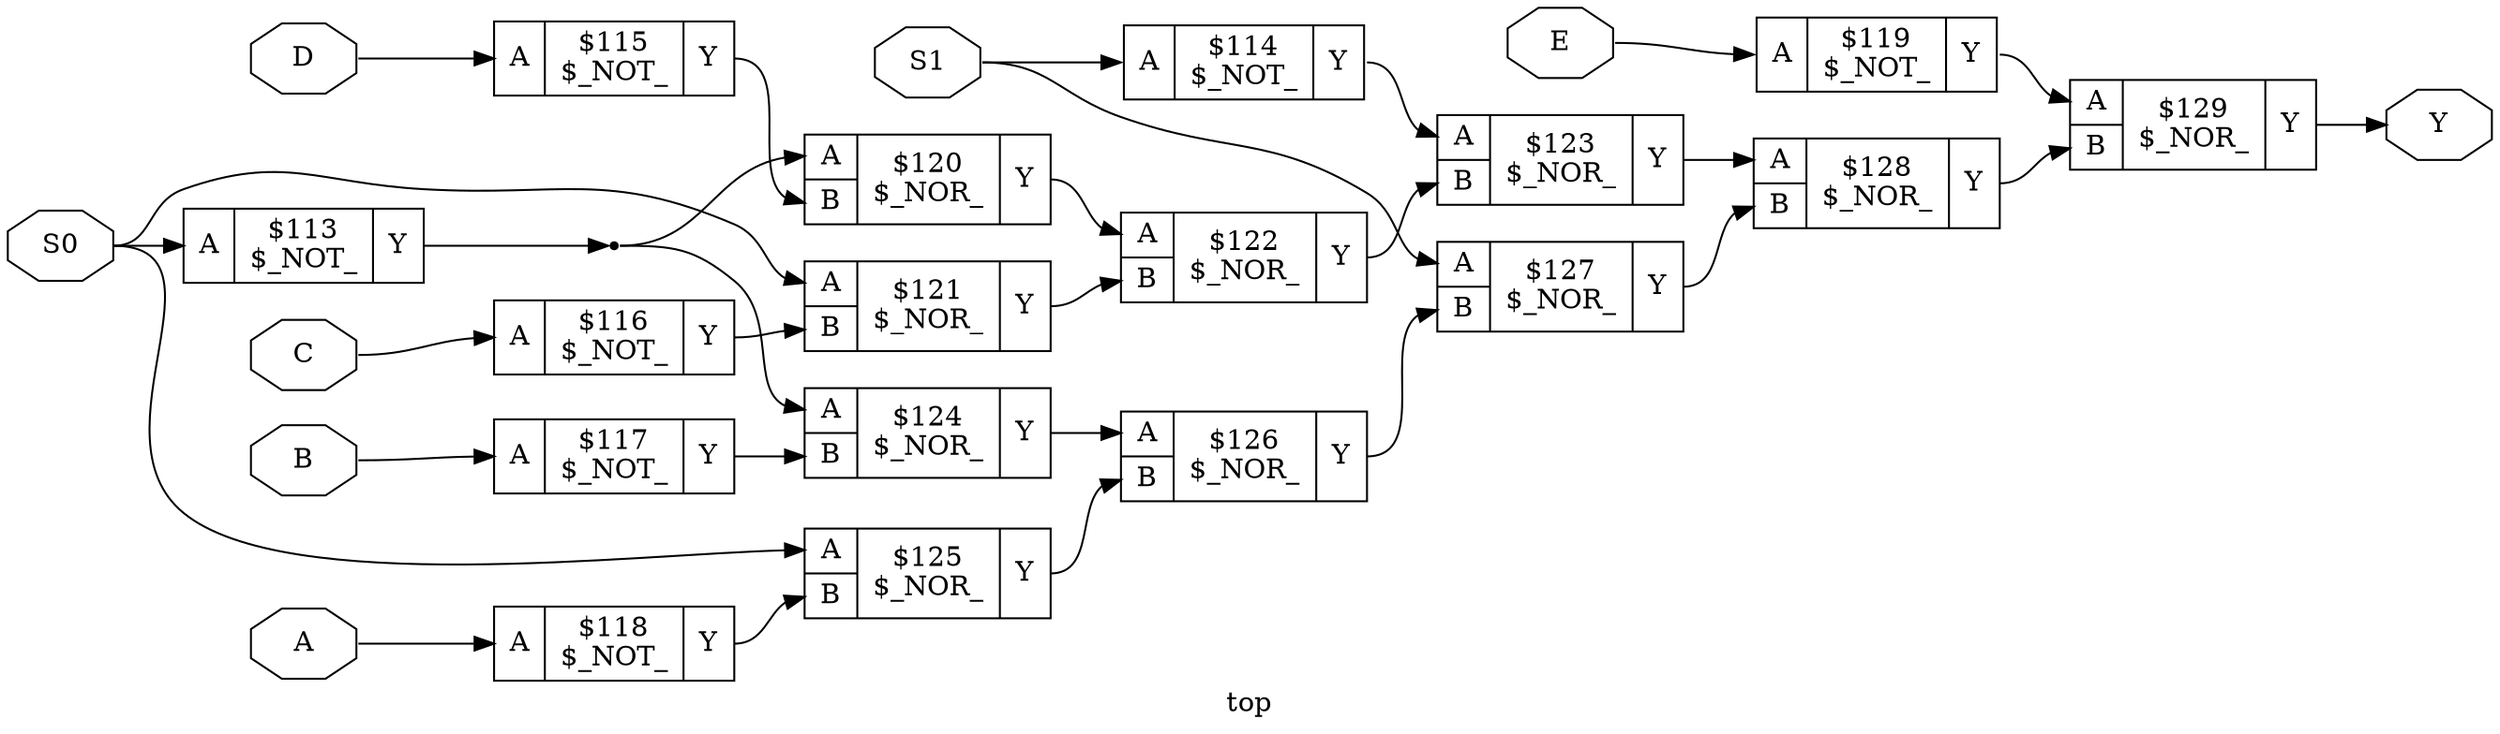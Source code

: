 digraph "top" {
label="top";
rankdir="LR";
remincross=true;
n17 [ shape=octagon, label="A", color="black", fontcolor="black"];
n18 [ shape=octagon, label="B", color="black", fontcolor="black"];
n19 [ shape=octagon, label="C", color="black", fontcolor="black"];
n20 [ shape=octagon, label="D", color="black", fontcolor="black"];
n21 [ shape=octagon, label="E", color="black", fontcolor="black"];
n22 [ shape=octagon, label="S0", color="black", fontcolor="black"];
n23 [ shape=octagon, label="S1", color="black", fontcolor="black"];
n24 [ shape=octagon, label="Y", color="black", fontcolor="black"];
c25 [ shape=record, label="{{<p17> A}|$113\n$_NOT_|{<p24> Y}}",  ];
c26 [ shape=record, label="{{<p17> A}|$114\n$_NOT_|{<p24> Y}}",  ];
c27 [ shape=record, label="{{<p17> A}|$115\n$_NOT_|{<p24> Y}}",  ];
c28 [ shape=record, label="{{<p17> A}|$116\n$_NOT_|{<p24> Y}}",  ];
c29 [ shape=record, label="{{<p17> A}|$117\n$_NOT_|{<p24> Y}}",  ];
c30 [ shape=record, label="{{<p17> A}|$118\n$_NOT_|{<p24> Y}}",  ];
c31 [ shape=record, label="{{<p17> A}|$119\n$_NOT_|{<p24> Y}}",  ];
c32 [ shape=record, label="{{<p17> A|<p18> B}|$120\n$_NOR_|{<p24> Y}}",  ];
c33 [ shape=record, label="{{<p17> A|<p18> B}|$121\n$_NOR_|{<p24> Y}}",  ];
c34 [ shape=record, label="{{<p17> A|<p18> B}|$122\n$_NOR_|{<p24> Y}}",  ];
c35 [ shape=record, label="{{<p17> A|<p18> B}|$123\n$_NOR_|{<p24> Y}}",  ];
c36 [ shape=record, label="{{<p17> A|<p18> B}|$124\n$_NOR_|{<p24> Y}}",  ];
c37 [ shape=record, label="{{<p17> A|<p18> B}|$125\n$_NOR_|{<p24> Y}}",  ];
c38 [ shape=record, label="{{<p17> A|<p18> B}|$126\n$_NOR_|{<p24> Y}}",  ];
c39 [ shape=record, label="{{<p17> A|<p18> B}|$127\n$_NOR_|{<p24> Y}}",  ];
c40 [ shape=record, label="{{<p17> A|<p18> B}|$128\n$_NOR_|{<p24> Y}}",  ];
c41 [ shape=record, label="{{<p17> A|<p18> B}|$129\n$_NOR_|{<p24> Y}}",  ];
c26:p24:e -> c35:p17:w [color="black", fontcolor="black", label=""];
c35:p24:e -> c40:p17:w [color="black", fontcolor="black", label=""];
c36:p24:e -> c38:p17:w [color="black", fontcolor="black", label=""];
c37:p24:e -> c38:p18:w [color="black", fontcolor="black", label=""];
c38:p24:e -> c39:p18:w [color="black", fontcolor="black", label=""];
c39:p24:e -> c40:p18:w [color="black", fontcolor="black", label=""];
c40:p24:e -> c41:p18:w [color="black", fontcolor="black", label=""];
n16 [ shape=point ];
c25:p24:e -> n16:w [color="black", fontcolor="black", label=""];
n16:e -> c32:p17:w [color="black", fontcolor="black", label=""];
n16:e -> c36:p17:w [color="black", fontcolor="black", label=""];
n17:e -> c30:p17:w [color="black", fontcolor="black", label=""];
n18:e -> c29:p17:w [color="black", fontcolor="black", label=""];
n19:e -> c28:p17:w [color="black", fontcolor="black", label=""];
c27:p24:e -> c32:p18:w [color="black", fontcolor="black", label=""];
n20:e -> c27:p17:w [color="black", fontcolor="black", label=""];
n21:e -> c31:p17:w [color="black", fontcolor="black", label=""];
n22:e -> c25:p17:w [color="black", fontcolor="black", label=""];
n22:e -> c33:p17:w [color="black", fontcolor="black", label=""];
n22:e -> c37:p17:w [color="black", fontcolor="black", label=""];
n23:e -> c26:p17:w [color="black", fontcolor="black", label=""];
n23:e -> c39:p17:w [color="black", fontcolor="black", label=""];
c41:p24:e -> n24:w [color="black", fontcolor="black", label=""];
c28:p24:e -> c33:p18:w [color="black", fontcolor="black", label=""];
c29:p24:e -> c36:p18:w [color="black", fontcolor="black", label=""];
c30:p24:e -> c37:p18:w [color="black", fontcolor="black", label=""];
c31:p24:e -> c41:p17:w [color="black", fontcolor="black", label=""];
c32:p24:e -> c34:p17:w [color="black", fontcolor="black", label=""];
c33:p24:e -> c34:p18:w [color="black", fontcolor="black", label=""];
c34:p24:e -> c35:p18:w [color="black", fontcolor="black", label=""];
}
